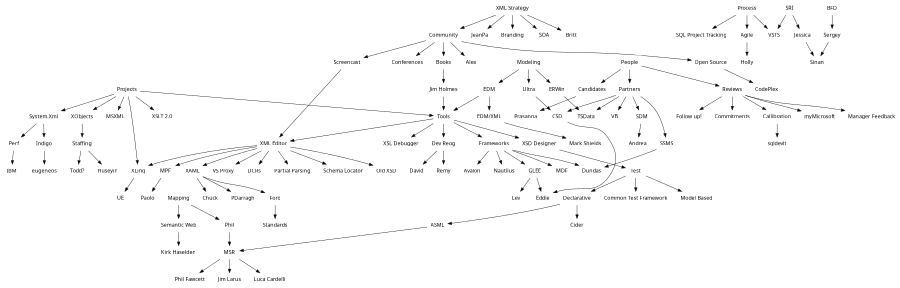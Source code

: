 digraph Self { 
graph [  fontname = "Verdana",
                        fontsize = 10,
                        size = "6,6" ];
node [   shape = box,
                        sides = 4,
                        distortion = "0.0",
                        orientation = "0.0",
                        skew = "0.0",
                        color = white,
                        style = filled,
                        fontname = "Verdana" ];

  
  "Projects" -> "XObjects"
  "Projects" -> "XLinq"
  "Projects" -> "Tools"
  "Projects" -> "XSLT 2.0"
  "Projects" -> "System.Xml"
  "Projects" -> "MSXML"
  
  "System.Xml" -> "Perf"
  "Perf" -> "IBM"
  "System.Xml" -> "Indigo"
  "Indigo" -> "eugeneos"
 
  "Tools" -> "XML Editor"
  "Tools" -> "XSL Debugger"
  "Tools" -> "XSD Designer"
  
  "Community" -> "Books"
  "Books" -> "Jim Holmes"
  "Jim Holmes" -> "Tools"
  
  "Tools" -> "Dev Reog"
  "Dev Reog" -> "Remy"
  "Dev Reog" -> "David"
  
  "People" -> "Candidates"  
  "People" -> "Reviews"
  "Candidates" -> "Prasanna"
  
  "Tools" -> "Frameworks"
  "Frameworks" -> "GLEE"
  "Frameworks" -> "MDF"
  "Frameworks" -> "Dundas"
  "Frameworks" -> "Avalon"
  "Frameworks" -> "Nautilus"

  "XML Editor" -> "XAML"  
  "XAML" -> "Chuck"
  "XAML" -> "PDarragh"
  "XAML" -> "Ford"
  "Ford" -> "Standards"
  
  "XML Editor" -> "Partial Parsing"
  "XML Editor" -> "Schema Locator"
  "XML Editor" -> "XLinq"
  "XML Editor" -> "Old XSD"
  "XML Editor" -> "VS Proxy"
  "XML Editor" -> "DCRs"
  "XML Editor" -> "MPF"
  "MPF" -> "Paolo"
  
  "Screencast" -> "XML Editor"   
  "Community" -> "Screencast"
  
  "XSD Designer" -> "Test"
  "Test" -> "Declarative"  
  "Declarative"  -> "Cider"
  "Test" -> "Model Based"
  "Test" -> "Common Test Framework"
  "Declarative" -> "ASML"  
  "ASML" -> "MSR"
  
  "MSR" -> "Phil Fawcett"
  "MSR" -> "Jim Larus"
  "MSR" -> "Luca Cardelli"
  
  "People" -> "Partners"
  
  "GLEE" -> "Lev" 
  "GLEE" -> "Eddie"

  "XLinq" -> "UE"
  
  "XObjects" -> "Staffing"
  "Staffing" -> "Huseyin"  
  "Staffing" -> "Todd?"  
  
  "Reviews" -> "Manager Feedback"
  "Reviews" -> "Follow up!"
  "Reviews" -> "Callibration"
  "Reviews" -> "Commitments"  
  "Reviews" -> "myMicrosoft"  
  "Callibration" -> "sqldevlt"    
  
  "Mapping" -> "Phil"
  "Phil" -> "MSR"
  "Mapping" -> "Semantic Web"
  "Semantic Web" -> "Kirk Haselden"
  
  "Partners" -> "SSMS"
  "Partners" -> "TSData"
  "Partners" -> "VB"
  "Partners" -> "CSD"
  "Partners" -> "SDM"
  "SDM" -> "Andrea"
  "SSMS" -> "Dundas"
  
  "EDM" -> "EDM/XML"
  "EDM/XML" -> "Mark Shields"
  "EDM" -> "Tools"
    
  "Modeling" -> "EDM"
  "Modeling" -> "Ultra"
  "Modeling" -> "ERWin"
  "ERWin" -> "TSData"
  "Ultra" -> "CSD"
  "CSD" -> "Eddie"
  
  "Process" -> "VSTS"
  "Process" -> "SQL Project Tracking"
  "Process" -> "Agile"
  "Agile" -> "Holly"
  
  "SRI" -> "VSTS" 
  "SRI" -> "Jessica"
  "Jessica" -> "Sinan"
  
  "BFD" -> "Sergey"
  "Sergey" -> "Sinan"
  
  "Community" -> "Conferences"
  "Community" -> "Alex"
  "Community" -> "Open Source"
  "Open Source" -> "CodePlex"
  
  "XML Strategy" -> "JeanPa"
  "XML Strategy" -> "Community"
  "XML Strategy" -> "Branding"
  "XML Strategy" -> "SOA"
  "XML Strategy" -> "Britt"
}

